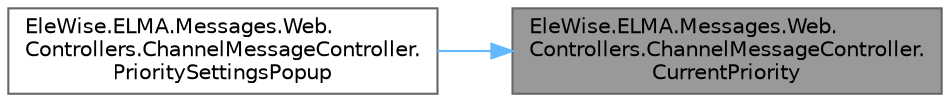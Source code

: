 digraph "EleWise.ELMA.Messages.Web.Controllers.ChannelMessageController.CurrentPriority"
{
 // LATEX_PDF_SIZE
  bgcolor="transparent";
  edge [fontname=Helvetica,fontsize=10,labelfontname=Helvetica,labelfontsize=10];
  node [fontname=Helvetica,fontsize=10,shape=box,height=0.2,width=0.4];
  rankdir="RL";
  Node1 [id="Node000001",label="EleWise.ELMA.Messages.Web.\lControllers.ChannelMessageController.\lCurrentPriority",height=0.2,width=0.4,color="gray40", fillcolor="grey60", style="filled", fontcolor="black",tooltip="Текущий приоритет отображения ленты сообщений."];
  Node1 -> Node2 [id="edge1_Node000001_Node000002",dir="back",color="steelblue1",style="solid",tooltip=" "];
  Node2 [id="Node000002",label="EleWise.ELMA.Messages.Web.\lControllers.ChannelMessageController.\lPrioritySettingsPopup",height=0.2,width=0.4,color="grey40", fillcolor="white", style="filled",URL="$class_ele_wise_1_1_e_l_m_a_1_1_messages_1_1_web_1_1_controllers_1_1_channel_message_controller.html#a5359b3d1664cbe127bb6d5fe6665db69",tooltip="Настройки важности сообщений."];
}
